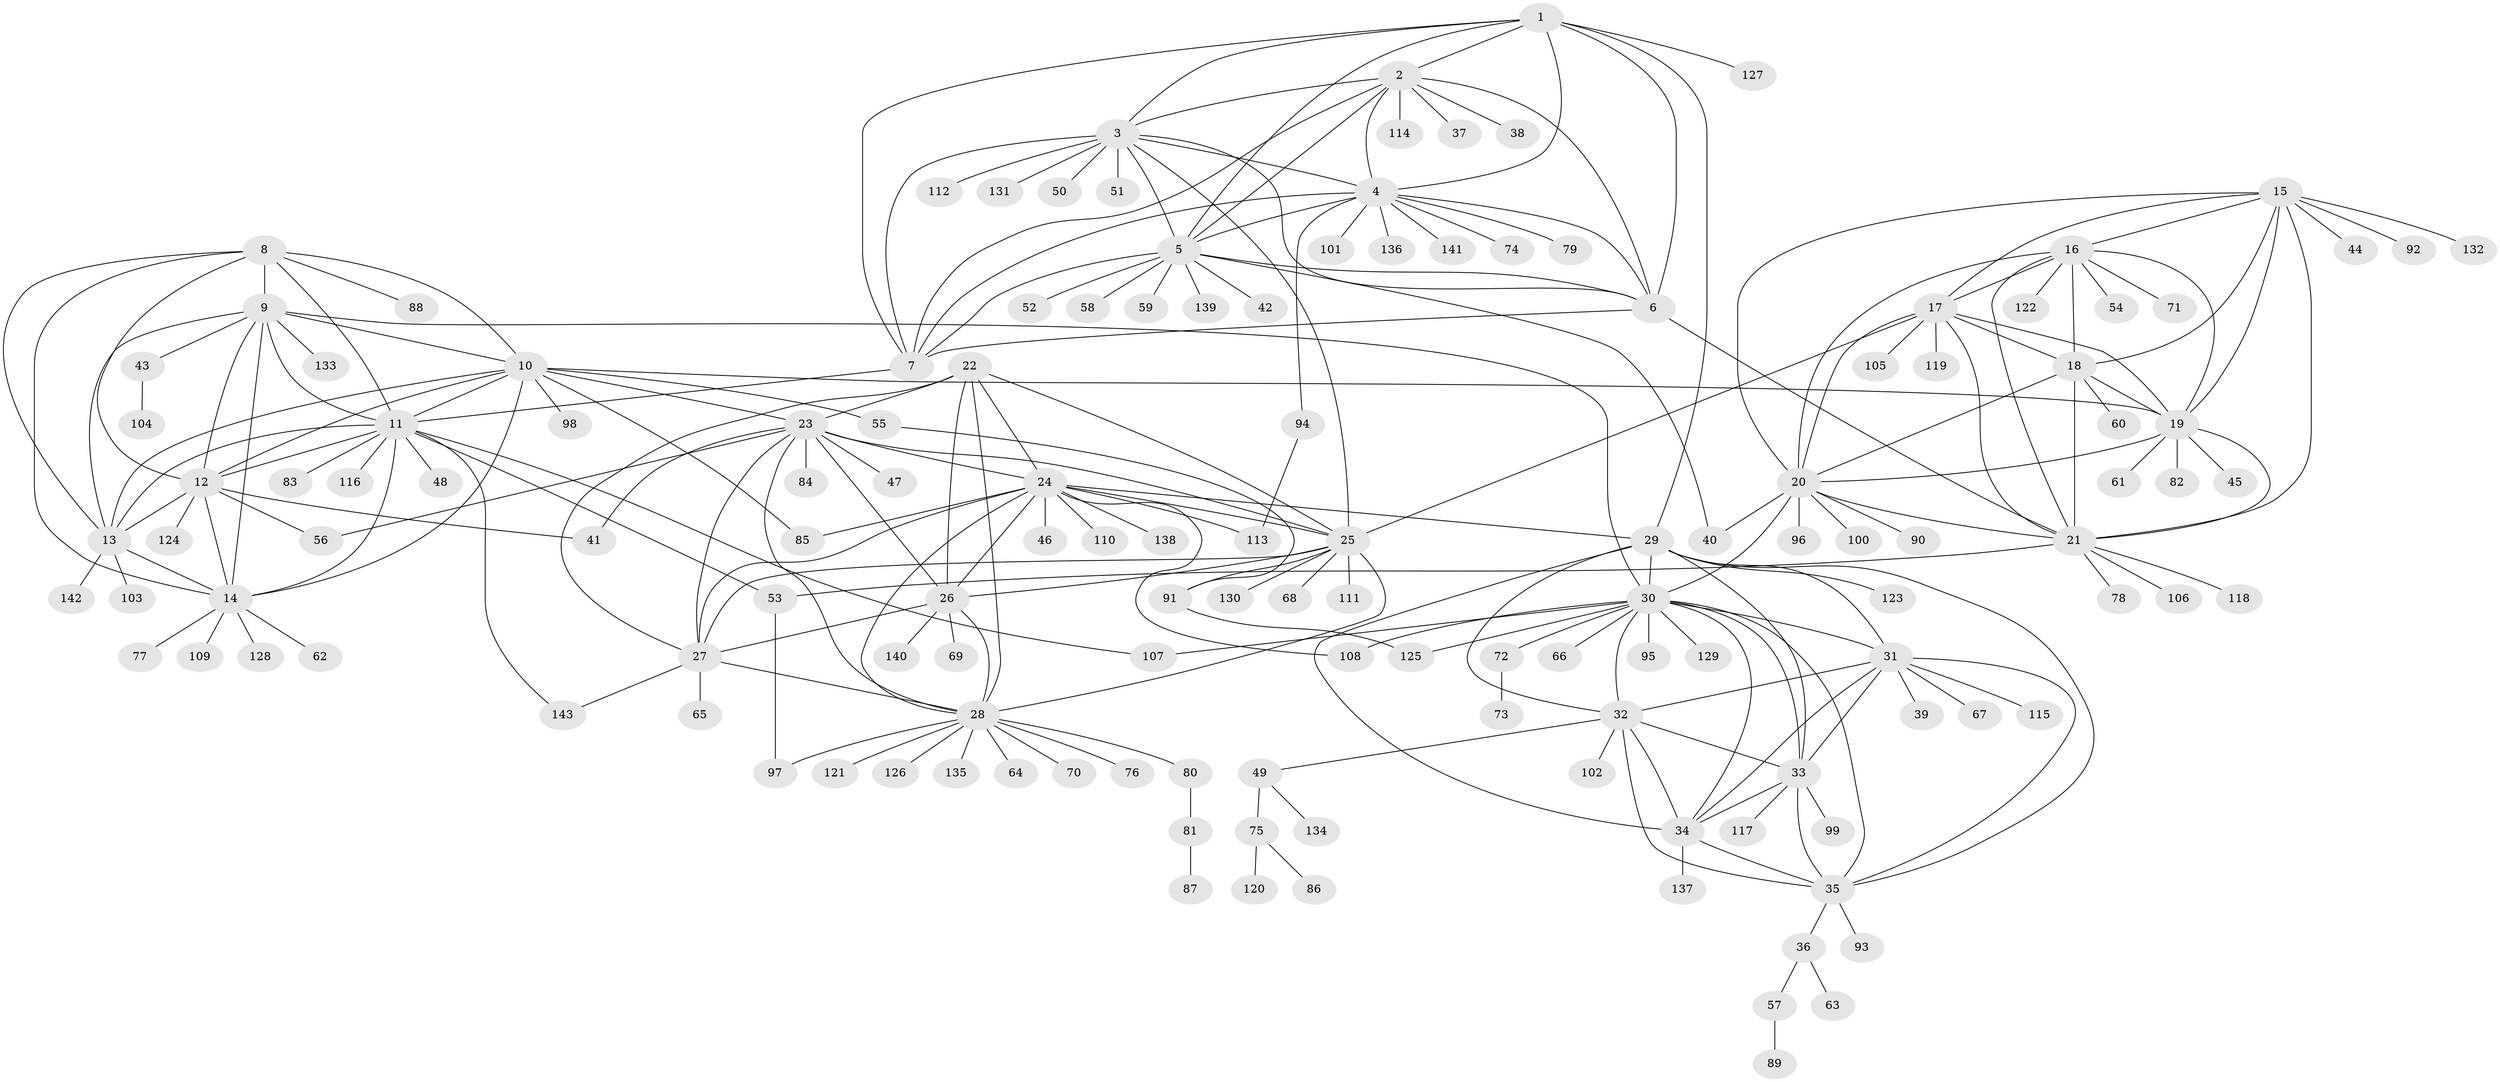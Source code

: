 // Generated by graph-tools (version 1.1) at 2025/02/03/09/25 03:02:47]
// undirected, 143 vertices, 235 edges
graph export_dot {
graph [start="1"]
  node [color=gray90,style=filled];
  1;
  2;
  3;
  4;
  5;
  6;
  7;
  8;
  9;
  10;
  11;
  12;
  13;
  14;
  15;
  16;
  17;
  18;
  19;
  20;
  21;
  22;
  23;
  24;
  25;
  26;
  27;
  28;
  29;
  30;
  31;
  32;
  33;
  34;
  35;
  36;
  37;
  38;
  39;
  40;
  41;
  42;
  43;
  44;
  45;
  46;
  47;
  48;
  49;
  50;
  51;
  52;
  53;
  54;
  55;
  56;
  57;
  58;
  59;
  60;
  61;
  62;
  63;
  64;
  65;
  66;
  67;
  68;
  69;
  70;
  71;
  72;
  73;
  74;
  75;
  76;
  77;
  78;
  79;
  80;
  81;
  82;
  83;
  84;
  85;
  86;
  87;
  88;
  89;
  90;
  91;
  92;
  93;
  94;
  95;
  96;
  97;
  98;
  99;
  100;
  101;
  102;
  103;
  104;
  105;
  106;
  107;
  108;
  109;
  110;
  111;
  112;
  113;
  114;
  115;
  116;
  117;
  118;
  119;
  120;
  121;
  122;
  123;
  124;
  125;
  126;
  127;
  128;
  129;
  130;
  131;
  132;
  133;
  134;
  135;
  136;
  137;
  138;
  139;
  140;
  141;
  142;
  143;
  1 -- 2;
  1 -- 3;
  1 -- 4;
  1 -- 5;
  1 -- 6;
  1 -- 7;
  1 -- 29;
  1 -- 127;
  2 -- 3;
  2 -- 4;
  2 -- 5;
  2 -- 6;
  2 -- 7;
  2 -- 37;
  2 -- 38;
  2 -- 114;
  3 -- 4;
  3 -- 5;
  3 -- 6;
  3 -- 7;
  3 -- 25;
  3 -- 50;
  3 -- 51;
  3 -- 112;
  3 -- 131;
  4 -- 5;
  4 -- 6;
  4 -- 7;
  4 -- 74;
  4 -- 79;
  4 -- 94;
  4 -- 101;
  4 -- 136;
  4 -- 141;
  5 -- 6;
  5 -- 7;
  5 -- 40;
  5 -- 42;
  5 -- 52;
  5 -- 58;
  5 -- 59;
  5 -- 139;
  6 -- 7;
  6 -- 21;
  7 -- 11;
  8 -- 9;
  8 -- 10;
  8 -- 11;
  8 -- 12;
  8 -- 13;
  8 -- 14;
  8 -- 88;
  9 -- 10;
  9 -- 11;
  9 -- 12;
  9 -- 13;
  9 -- 14;
  9 -- 30;
  9 -- 43;
  9 -- 133;
  10 -- 11;
  10 -- 12;
  10 -- 13;
  10 -- 14;
  10 -- 19;
  10 -- 23;
  10 -- 55;
  10 -- 85;
  10 -- 98;
  11 -- 12;
  11 -- 13;
  11 -- 14;
  11 -- 48;
  11 -- 53;
  11 -- 83;
  11 -- 107;
  11 -- 116;
  11 -- 143;
  12 -- 13;
  12 -- 14;
  12 -- 41;
  12 -- 56;
  12 -- 124;
  13 -- 14;
  13 -- 103;
  13 -- 142;
  14 -- 62;
  14 -- 77;
  14 -- 109;
  14 -- 128;
  15 -- 16;
  15 -- 17;
  15 -- 18;
  15 -- 19;
  15 -- 20;
  15 -- 21;
  15 -- 44;
  15 -- 92;
  15 -- 132;
  16 -- 17;
  16 -- 18;
  16 -- 19;
  16 -- 20;
  16 -- 21;
  16 -- 54;
  16 -- 71;
  16 -- 122;
  17 -- 18;
  17 -- 19;
  17 -- 20;
  17 -- 21;
  17 -- 25;
  17 -- 105;
  17 -- 119;
  18 -- 19;
  18 -- 20;
  18 -- 21;
  18 -- 60;
  19 -- 20;
  19 -- 21;
  19 -- 45;
  19 -- 61;
  19 -- 82;
  20 -- 21;
  20 -- 30;
  20 -- 40;
  20 -- 90;
  20 -- 96;
  20 -- 100;
  21 -- 53;
  21 -- 78;
  21 -- 106;
  21 -- 118;
  22 -- 23;
  22 -- 24;
  22 -- 25;
  22 -- 26;
  22 -- 27;
  22 -- 28;
  23 -- 24;
  23 -- 25;
  23 -- 26;
  23 -- 27;
  23 -- 28;
  23 -- 41;
  23 -- 47;
  23 -- 56;
  23 -- 84;
  24 -- 25;
  24 -- 26;
  24 -- 27;
  24 -- 28;
  24 -- 29;
  24 -- 46;
  24 -- 85;
  24 -- 108;
  24 -- 110;
  24 -- 113;
  24 -- 138;
  25 -- 26;
  25 -- 27;
  25 -- 28;
  25 -- 68;
  25 -- 91;
  25 -- 111;
  25 -- 130;
  26 -- 27;
  26 -- 28;
  26 -- 69;
  26 -- 140;
  27 -- 28;
  27 -- 65;
  27 -- 143;
  28 -- 64;
  28 -- 70;
  28 -- 76;
  28 -- 80;
  28 -- 97;
  28 -- 121;
  28 -- 126;
  28 -- 135;
  29 -- 30;
  29 -- 31;
  29 -- 32;
  29 -- 33;
  29 -- 34;
  29 -- 35;
  29 -- 123;
  30 -- 31;
  30 -- 32;
  30 -- 33;
  30 -- 34;
  30 -- 35;
  30 -- 66;
  30 -- 72;
  30 -- 95;
  30 -- 107;
  30 -- 108;
  30 -- 125;
  30 -- 129;
  31 -- 32;
  31 -- 33;
  31 -- 34;
  31 -- 35;
  31 -- 39;
  31 -- 67;
  31 -- 115;
  32 -- 33;
  32 -- 34;
  32 -- 35;
  32 -- 49;
  32 -- 102;
  33 -- 34;
  33 -- 35;
  33 -- 99;
  33 -- 117;
  34 -- 35;
  34 -- 137;
  35 -- 36;
  35 -- 93;
  36 -- 57;
  36 -- 63;
  43 -- 104;
  49 -- 75;
  49 -- 134;
  53 -- 97;
  55 -- 91;
  57 -- 89;
  72 -- 73;
  75 -- 86;
  75 -- 120;
  80 -- 81;
  81 -- 87;
  91 -- 125;
  94 -- 113;
}
